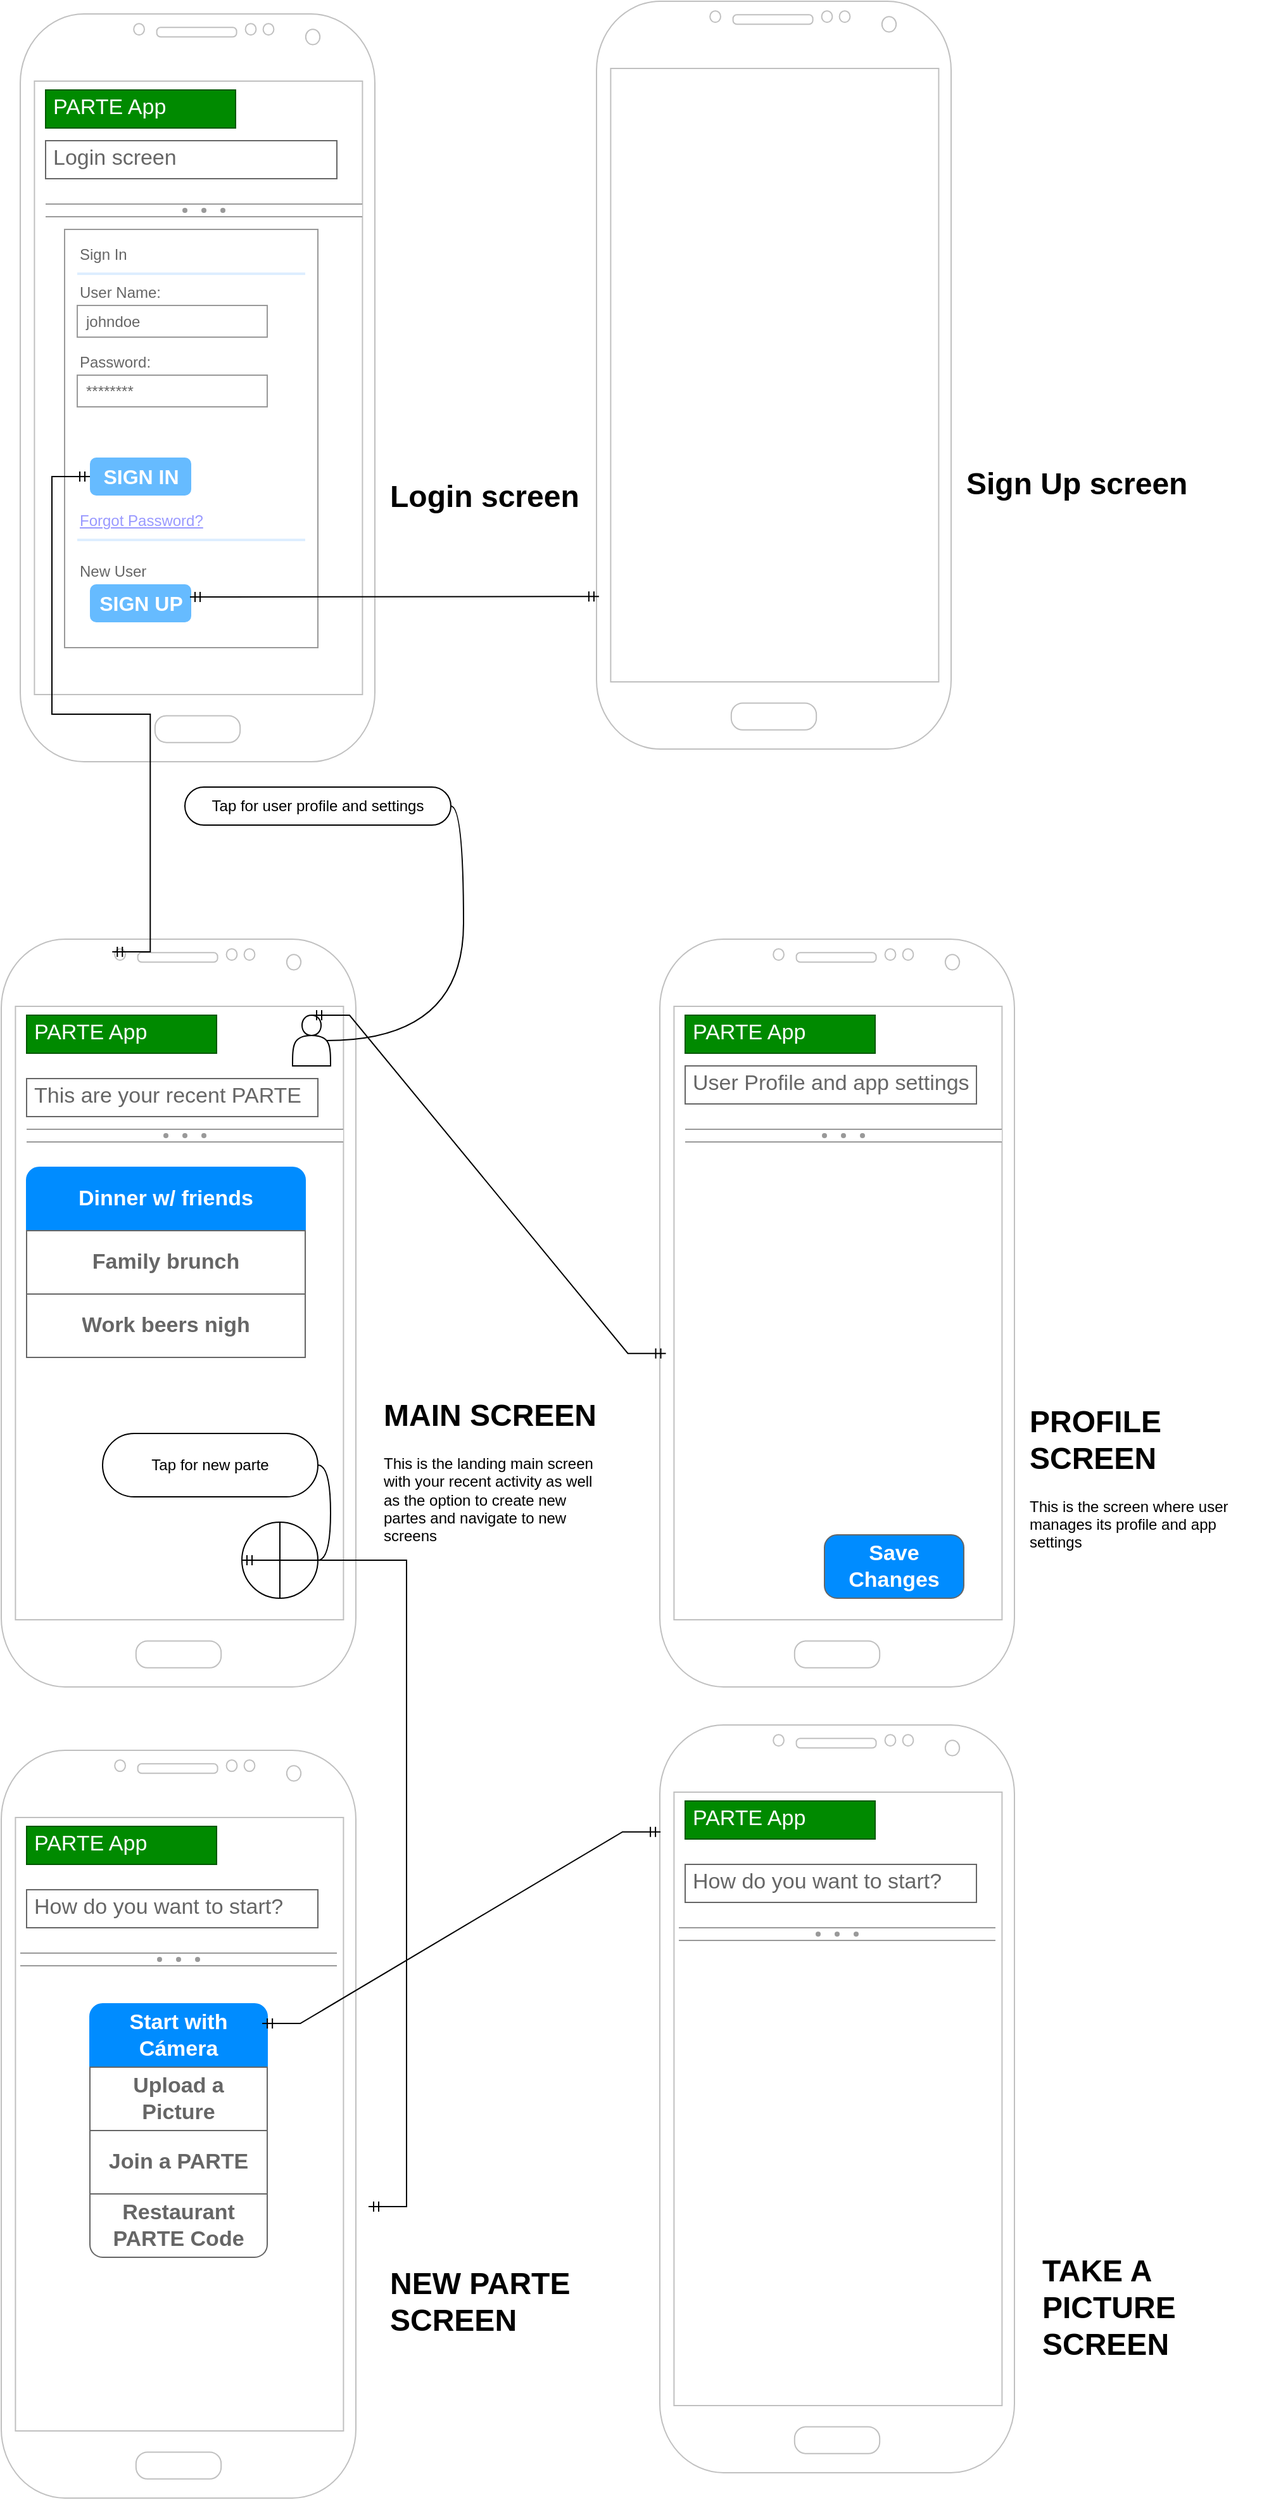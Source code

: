 <mxfile version="28.0.4">
  <diagram name="Page-1" id="IrJ-9nmpMdFdV6Iic_na">
    <mxGraphModel dx="1051" dy="2683" grid="1" gridSize="10" guides="1" tooltips="1" connect="1" arrows="1" fold="1" page="1" pageScale="1" pageWidth="850" pageHeight="1100" math="0" shadow="0">
      <root>
        <mxCell id="0" />
        <mxCell id="1" parent="0" />
        <mxCell id="aIAFqa_WBiRgfP2Qrlc6-7" value="" style="verticalLabelPosition=bottom;verticalAlign=top;html=1;shadow=0;dashed=0;strokeWidth=1;shape=mxgraph.android.phone2;strokeColor=#c0c0c0;" parent="1" vertex="1">
          <mxGeometry x="80" y="-360" width="280" height="590" as="geometry" />
        </mxCell>
        <mxCell id="aIAFqa_WBiRgfP2Qrlc6-8" value="PARTE App" style="strokeWidth=1;shadow=0;dashed=0;align=center;html=1;shape=mxgraph.mockup.text.textBox;fontColor=#ffffff;align=left;fontSize=17;spacingLeft=4;spacingTop=-3;whiteSpace=wrap;strokeColor=#005700;mainText=;fillColor=#008a00;" parent="1" vertex="1">
          <mxGeometry x="100" y="-300" width="150" height="30" as="geometry" />
        </mxCell>
        <mxCell id="aIAFqa_WBiRgfP2Qrlc6-9" value="This are your recent PARTE" style="strokeWidth=1;shadow=0;dashed=0;align=center;html=1;shape=mxgraph.mockup.text.textBox;fontColor=#666666;align=left;fontSize=17;spacingLeft=4;spacingTop=-3;whiteSpace=wrap;strokeColor=#666666;mainText=" parent="1" vertex="1">
          <mxGeometry x="100" y="-250" width="230" height="30" as="geometry" />
        </mxCell>
        <mxCell id="aIAFqa_WBiRgfP2Qrlc6-10" value="" style="swimlane;shape=mxgraph.bootstrap.anchor;strokeColor=#666666;fillColor=#ffffff;fontColor=#666666;fontStyle=0;childLayout=stackLayout;horizontal=1;startSize=0;horizontalStack=0;resizeParent=1;resizeParentMax=0;resizeLast=0;collapsible=0;marginBottom=0;whiteSpace=wrap;html=1;" parent="1" vertex="1">
          <mxGeometry x="100" y="-180" width="220" height="150" as="geometry" />
        </mxCell>
        <mxCell id="aIAFqa_WBiRgfP2Qrlc6-11" value="Dinner w/ friends" style="text;strokeColor=#008CFF;align=center;verticalAlign=middle;spacingLeft=10;spacingRight=10;overflow=hidden;points=[[0,0.5],[1,0.5]];portConstraint=eastwest;rotatable=0;whiteSpace=wrap;html=1;shape=mxgraph.mockup.topButton;rSize=10;fillColor=#008CFF;fontColor=#ffffff;fontSize=17;fontStyle=1;" parent="aIAFqa_WBiRgfP2Qrlc6-10" vertex="1">
          <mxGeometry width="220" height="50" as="geometry" />
        </mxCell>
        <mxCell id="aIAFqa_WBiRgfP2Qrlc6-12" value="Family brunch" style="text;strokeColor=inherit;align=center;verticalAlign=middle;spacingLeft=10;spacingRight=10;overflow=hidden;points=[[0,0.5],[1,0.5]];portConstraint=eastwest;rotatable=0;whiteSpace=wrap;html=1;rSize=5;fillColor=inherit;fontColor=inherit;fontSize=17;fontStyle=1;" parent="aIAFqa_WBiRgfP2Qrlc6-10" vertex="1">
          <mxGeometry y="50" width="220" height="50" as="geometry" />
        </mxCell>
        <mxCell id="aIAFqa_WBiRgfP2Qrlc6-13" value="Work beers nigh" style="text;strokeColor=inherit;align=center;verticalAlign=middle;spacingLeft=10;spacingRight=10;overflow=hidden;points=[[0,0.5],[1,0.5]];portConstraint=eastwest;rotatable=0;whiteSpace=wrap;html=1;rSize=5;fillColor=inherit;fontColor=inherit;fontSize=17;fontStyle=1;" parent="aIAFqa_WBiRgfP2Qrlc6-10" vertex="1">
          <mxGeometry y="100" width="220" height="50" as="geometry" />
        </mxCell>
        <mxCell id="aIAFqa_WBiRgfP2Qrlc6-15" value="" style="shape=orEllipse;perimeter=ellipsePerimeter;whiteSpace=wrap;html=1;backgroundOutline=1;" parent="1" vertex="1">
          <mxGeometry x="270" y="100" width="60" height="60" as="geometry" />
        </mxCell>
        <mxCell id="aIAFqa_WBiRgfP2Qrlc6-16" value="Tap for new parte" style="whiteSpace=wrap;html=1;rounded=1;arcSize=50;align=center;verticalAlign=middle;strokeWidth=1;autosize=1;spacing=4;treeFolding=1;treeMoving=1;newEdgeStyle={&quot;edgeStyle&quot;:&quot;entityRelationEdgeStyle&quot;,&quot;startArrow&quot;:&quot;none&quot;,&quot;endArrow&quot;:&quot;none&quot;,&quot;segment&quot;:10,&quot;curved&quot;:1,&quot;sourcePerimeterSpacing&quot;:0,&quot;targetPerimeterSpacing&quot;:0};" parent="1" vertex="1">
          <mxGeometry x="160" y="30" width="170" height="50" as="geometry" />
        </mxCell>
        <mxCell id="aIAFqa_WBiRgfP2Qrlc6-17" value="" style="edgeStyle=entityRelationEdgeStyle;startArrow=none;endArrow=none;segment=10;curved=1;sourcePerimeterSpacing=0;targetPerimeterSpacing=0;rounded=0;exitX=1;exitY=0.5;exitDx=0;exitDy=0;" parent="1" source="aIAFqa_WBiRgfP2Qrlc6-15" target="aIAFqa_WBiRgfP2Qrlc6-16" edge="1">
          <mxGeometry relative="1" as="geometry">
            <mxPoint x="320" y="112" as="sourcePoint" />
          </mxGeometry>
        </mxCell>
        <mxCell id="oNFBNsQv0pPokmbKPRwb-1" value="" style="verticalLabelPosition=bottom;verticalAlign=top;html=1;shadow=0;dashed=0;strokeWidth=1;shape=mxgraph.android.phone2;strokeColor=#c0c0c0;" vertex="1" parent="1">
          <mxGeometry x="80" y="280" width="280" height="590" as="geometry" />
        </mxCell>
        <mxCell id="oNFBNsQv0pPokmbKPRwb-2" value="PARTE App" style="strokeWidth=1;shadow=0;dashed=0;align=center;html=1;shape=mxgraph.mockup.text.textBox;fontColor=#ffffff;align=left;fontSize=17;spacingLeft=4;spacingTop=-3;whiteSpace=wrap;strokeColor=#005700;mainText=;fillColor=#008a00;" vertex="1" parent="1">
          <mxGeometry x="100" y="340" width="150" height="30" as="geometry" />
        </mxCell>
        <mxCell id="oNFBNsQv0pPokmbKPRwb-3" value="How do you want to start?" style="strokeWidth=1;shadow=0;dashed=0;align=center;html=1;shape=mxgraph.mockup.text.textBox;fontColor=#666666;align=left;fontSize=17;spacingLeft=4;spacingTop=-3;whiteSpace=wrap;strokeColor=#666666;mainText=" vertex="1" parent="1">
          <mxGeometry x="100" y="390" width="230" height="30" as="geometry" />
        </mxCell>
        <mxCell id="oNFBNsQv0pPokmbKPRwb-11" value="&lt;h1 style=&quot;margin-top: 0px;&quot;&gt;MAIN SCREEN&lt;/h1&gt;&lt;p&gt;This is the landing main screen with your recent activity as well as the option to create new partes and navigate to new screens&lt;/p&gt;" style="text;html=1;whiteSpace=wrap;overflow=hidden;rounded=0;" vertex="1" parent="1">
          <mxGeometry x="380" y="-5" width="180" height="120" as="geometry" />
        </mxCell>
        <mxCell id="oNFBNsQv0pPokmbKPRwb-12" value="" style="verticalLabelPosition=bottom;verticalAlign=top;html=1;shadow=0;dashed=0;strokeWidth=1;shape=mxgraph.android.phone2;strokeColor=#c0c0c0;" vertex="1" parent="1">
          <mxGeometry x="600" y="-360" width="280" height="590" as="geometry" />
        </mxCell>
        <mxCell id="oNFBNsQv0pPokmbKPRwb-13" value="PARTE App" style="strokeWidth=1;shadow=0;dashed=0;align=center;html=1;shape=mxgraph.mockup.text.textBox;fontColor=#ffffff;align=left;fontSize=17;spacingLeft=4;spacingTop=-3;whiteSpace=wrap;strokeColor=#005700;mainText=;fillColor=#008a00;" vertex="1" parent="1">
          <mxGeometry x="620" y="-300" width="150" height="30" as="geometry" />
        </mxCell>
        <mxCell id="oNFBNsQv0pPokmbKPRwb-22" value="" style="shape=actor;whiteSpace=wrap;html=1;" vertex="1" parent="1">
          <mxGeometry x="310" y="-300" width="30" height="40" as="geometry" />
        </mxCell>
        <mxCell id="oNFBNsQv0pPokmbKPRwb-23" value="Tap for user profile and settings" style="whiteSpace=wrap;html=1;rounded=1;arcSize=50;align=center;verticalAlign=middle;strokeWidth=1;autosize=1;spacing=4;treeFolding=1;treeMoving=1;newEdgeStyle={&quot;edgeStyle&quot;:&quot;entityRelationEdgeStyle&quot;,&quot;startArrow&quot;:&quot;none&quot;,&quot;endArrow&quot;:&quot;none&quot;,&quot;segment&quot;:10,&quot;curved&quot;:1,&quot;sourcePerimeterSpacing&quot;:0,&quot;targetPerimeterSpacing&quot;:0};" vertex="1" parent="1">
          <mxGeometry x="225" y="-480" width="210" height="30" as="geometry" />
        </mxCell>
        <mxCell id="oNFBNsQv0pPokmbKPRwb-24" value="" style="edgeStyle=entityRelationEdgeStyle;startArrow=none;endArrow=none;segment=10;curved=1;sourcePerimeterSpacing=0;targetPerimeterSpacing=0;rounded=0;exitX=0.9;exitY=0.5;exitDx=0;exitDy=0;exitPerimeter=0;" edge="1" parent="1" target="oNFBNsQv0pPokmbKPRwb-23" source="oNFBNsQv0pPokmbKPRwb-22">
          <mxGeometry relative="1" as="geometry">
            <mxPoint x="415" y="-390" as="sourcePoint" />
            <Array as="points">
              <mxPoint x="330" y="-280" />
            </Array>
          </mxGeometry>
        </mxCell>
        <mxCell id="oNFBNsQv0pPokmbKPRwb-25" value="User Profile and app settings" style="strokeWidth=1;shadow=0;dashed=0;align=center;html=1;shape=mxgraph.mockup.text.textBox;fontColor=#666666;align=left;fontSize=17;spacingLeft=4;spacingTop=-3;whiteSpace=wrap;strokeColor=#666666;mainText=" vertex="1" parent="1">
          <mxGeometry x="620" y="-260" width="230" height="30" as="geometry" />
        </mxCell>
        <mxCell id="oNFBNsQv0pPokmbKPRwb-28" value="" style="edgeStyle=entityRelationEdgeStyle;fontSize=12;html=1;endArrow=ERmandOne;startArrow=ERmandOne;rounded=0;exitX=0.5;exitY=0;exitDx=0;exitDy=0;entryX=0.017;entryY=0.554;entryDx=0;entryDy=0;entryPerimeter=0;" edge="1" parent="1" source="oNFBNsQv0pPokmbKPRwb-22" target="oNFBNsQv0pPokmbKPRwb-12">
          <mxGeometry width="100" height="100" relative="1" as="geometry">
            <mxPoint x="370" y="-70" as="sourcePoint" />
            <mxPoint x="470" y="-170" as="targetPoint" />
            <Array as="points">
              <mxPoint x="440" y="-40" />
              <mxPoint x="410" y="-60" />
            </Array>
          </mxGeometry>
        </mxCell>
        <mxCell id="oNFBNsQv0pPokmbKPRwb-29" value="&lt;h1 style=&quot;margin-top: 0px;&quot;&gt;PROFILE SCREEN&lt;/h1&gt;&lt;p&gt;This is the screen where user manages its profile and app settings&lt;/p&gt;" style="text;html=1;whiteSpace=wrap;overflow=hidden;rounded=0;" vertex="1" parent="1">
          <mxGeometry x="890" width="180" height="120" as="geometry" />
        </mxCell>
        <mxCell id="oNFBNsQv0pPokmbKPRwb-31" value="" style="edgeStyle=entityRelationEdgeStyle;fontSize=12;html=1;endArrow=ERmandOne;startArrow=ERmandOne;rounded=0;entryX=0;entryY=0.5;entryDx=0;entryDy=0;" edge="1" parent="1" target="aIAFqa_WBiRgfP2Qrlc6-15">
          <mxGeometry width="100" height="100" relative="1" as="geometry">
            <mxPoint x="370" y="640" as="sourcePoint" />
            <mxPoint x="600" y="400" as="targetPoint" />
          </mxGeometry>
        </mxCell>
        <mxCell id="oNFBNsQv0pPokmbKPRwb-32" value="" style="verticalLabelPosition=bottom;shadow=0;dashed=0;align=center;html=1;verticalAlign=top;strokeWidth=1;shape=mxgraph.mockup.forms.splitter;strokeColor=#999999;" vertex="1" parent="1">
          <mxGeometry x="100" y="-210" width="250" height="10" as="geometry" />
        </mxCell>
        <mxCell id="oNFBNsQv0pPokmbKPRwb-33" value="" style="verticalLabelPosition=bottom;shadow=0;dashed=0;align=center;html=1;verticalAlign=top;strokeWidth=1;shape=mxgraph.mockup.forms.splitter;strokeColor=#999999;" vertex="1" parent="1">
          <mxGeometry x="620" y="-210" width="250" height="10" as="geometry" />
        </mxCell>
        <mxCell id="oNFBNsQv0pPokmbKPRwb-34" value="" style="verticalLabelPosition=bottom;shadow=0;dashed=0;align=center;html=1;verticalAlign=top;strokeWidth=1;shape=mxgraph.mockup.forms.splitter;strokeColor=#999999;" vertex="1" parent="1">
          <mxGeometry x="95" y="440" width="250" height="10" as="geometry" />
        </mxCell>
        <mxCell id="oNFBNsQv0pPokmbKPRwb-35" value="Save Changes" style="strokeWidth=1;shadow=0;dashed=0;align=center;html=1;shape=mxgraph.mockup.buttons.button;strokeColor=#666666;fontColor=#ffffff;mainText=;buttonStyle=round;fontSize=17;fontStyle=1;fillColor=#008cff;whiteSpace=wrap;" vertex="1" parent="1">
          <mxGeometry x="730" y="110" width="110" height="50" as="geometry" />
        </mxCell>
        <mxCell id="oNFBNsQv0pPokmbKPRwb-37" value="" style="verticalLabelPosition=bottom;verticalAlign=top;html=1;shadow=0;dashed=0;strokeWidth=1;shape=mxgraph.android.phone2;strokeColor=#c0c0c0;" vertex="1" parent="1">
          <mxGeometry x="95" y="-1090" width="280" height="590" as="geometry" />
        </mxCell>
        <mxCell id="oNFBNsQv0pPokmbKPRwb-38" value="PARTE App" style="strokeWidth=1;shadow=0;dashed=0;align=center;html=1;shape=mxgraph.mockup.text.textBox;fontColor=#ffffff;align=left;fontSize=17;spacingLeft=4;spacingTop=-3;whiteSpace=wrap;strokeColor=#005700;mainText=;fillColor=#008a00;" vertex="1" parent="1">
          <mxGeometry x="115" y="-1030" width="150" height="30" as="geometry" />
        </mxCell>
        <mxCell id="oNFBNsQv0pPokmbKPRwb-39" value="Login screen" style="strokeWidth=1;shadow=0;dashed=0;align=center;html=1;shape=mxgraph.mockup.text.textBox;fontColor=#666666;align=left;fontSize=17;spacingLeft=4;spacingTop=-3;whiteSpace=wrap;strokeColor=#666666;mainText=" vertex="1" parent="1">
          <mxGeometry x="115" y="-990" width="230" height="30" as="geometry" />
        </mxCell>
        <mxCell id="oNFBNsQv0pPokmbKPRwb-40" value="&lt;h1 style=&quot;margin-top: 0px;&quot;&gt;Login screen&lt;/h1&gt;&lt;p&gt;&lt;br&gt;&lt;/p&gt;" style="text;html=1;whiteSpace=wrap;overflow=hidden;rounded=0;" vertex="1" parent="1">
          <mxGeometry x="385" y="-730" width="180" height="120" as="geometry" />
        </mxCell>
        <mxCell id="oNFBNsQv0pPokmbKPRwb-41" value="" style="verticalLabelPosition=bottom;shadow=0;dashed=0;align=center;html=1;verticalAlign=top;strokeWidth=1;shape=mxgraph.mockup.forms.splitter;strokeColor=#999999;" vertex="1" parent="1">
          <mxGeometry x="115" y="-940" width="250" height="10" as="geometry" />
        </mxCell>
        <mxCell id="oNFBNsQv0pPokmbKPRwb-44" value="" style="strokeWidth=1;shadow=0;dashed=0;align=center;html=1;shape=mxgraph.mockup.forms.rrect;rSize=0;strokeColor=#999999;fillColor=#ffffff;" vertex="1" parent="1">
          <mxGeometry x="130" y="-920" width="200" height="330" as="geometry" />
        </mxCell>
        <mxCell id="oNFBNsQv0pPokmbKPRwb-45" value="Sign In" style="strokeWidth=1;shadow=0;dashed=0;align=center;html=1;shape=mxgraph.mockup.forms.anchor;fontSize=12;fontColor=#666666;align=left;resizeWidth=1;spacingLeft=0;" vertex="1" parent="oNFBNsQv0pPokmbKPRwb-44">
          <mxGeometry width="100" height="20" relative="1" as="geometry">
            <mxPoint x="10" y="10" as="offset" />
          </mxGeometry>
        </mxCell>
        <mxCell id="oNFBNsQv0pPokmbKPRwb-46" value="" style="shape=line;strokeColor=#ddeeff;strokeWidth=2;html=1;resizeWidth=1;" vertex="1" parent="oNFBNsQv0pPokmbKPRwb-44">
          <mxGeometry width="180" height="10" relative="1" as="geometry">
            <mxPoint x="10" y="30" as="offset" />
          </mxGeometry>
        </mxCell>
        <mxCell id="oNFBNsQv0pPokmbKPRwb-47" value="User Name:" style="strokeWidth=1;shadow=0;dashed=0;align=center;html=1;shape=mxgraph.mockup.forms.anchor;fontSize=12;fontColor=#666666;align=left;resizeWidth=1;spacingLeft=0;" vertex="1" parent="oNFBNsQv0pPokmbKPRwb-44">
          <mxGeometry width="100" height="20" relative="1" as="geometry">
            <mxPoint x="10" y="40" as="offset" />
          </mxGeometry>
        </mxCell>
        <mxCell id="oNFBNsQv0pPokmbKPRwb-48" value="johndoe" style="strokeWidth=1;shadow=0;dashed=0;align=center;html=1;shape=mxgraph.mockup.forms.rrect;rSize=0;strokeColor=#999999;fontColor=#666666;align=left;spacingLeft=5;resizeWidth=1;" vertex="1" parent="oNFBNsQv0pPokmbKPRwb-44">
          <mxGeometry width="150" height="25" relative="1" as="geometry">
            <mxPoint x="10" y="60" as="offset" />
          </mxGeometry>
        </mxCell>
        <mxCell id="oNFBNsQv0pPokmbKPRwb-49" value="Password:" style="strokeWidth=1;shadow=0;dashed=0;align=center;html=1;shape=mxgraph.mockup.forms.anchor;fontSize=12;fontColor=#666666;align=left;resizeWidth=1;spacingLeft=0;" vertex="1" parent="oNFBNsQv0pPokmbKPRwb-44">
          <mxGeometry width="100" height="20" relative="1" as="geometry">
            <mxPoint x="10" y="95" as="offset" />
          </mxGeometry>
        </mxCell>
        <mxCell id="oNFBNsQv0pPokmbKPRwb-50" value="********" style="strokeWidth=1;shadow=0;dashed=0;align=center;html=1;shape=mxgraph.mockup.forms.rrect;rSize=0;strokeColor=#999999;fontColor=#666666;align=left;spacingLeft=5;resizeWidth=1;" vertex="1" parent="oNFBNsQv0pPokmbKPRwb-44">
          <mxGeometry width="150" height="25" relative="1" as="geometry">
            <mxPoint x="10" y="115" as="offset" />
          </mxGeometry>
        </mxCell>
        <mxCell id="oNFBNsQv0pPokmbKPRwb-51" value="SIGN IN" style="strokeWidth=1;shadow=0;dashed=0;align=center;html=1;shape=mxgraph.mockup.forms.rrect;rSize=5;strokeColor=none;fontColor=#ffffff;fillColor=#66bbff;fontSize=16;fontStyle=1;" vertex="1" parent="oNFBNsQv0pPokmbKPRwb-44">
          <mxGeometry y="1" width="80" height="30" relative="1" as="geometry">
            <mxPoint x="20" y="-150" as="offset" />
          </mxGeometry>
        </mxCell>
        <mxCell id="oNFBNsQv0pPokmbKPRwb-52" value="Forgot Password?" style="strokeWidth=1;shadow=0;dashed=0;align=center;html=1;shape=mxgraph.mockup.forms.anchor;fontSize=12;fontColor=#9999ff;align=left;spacingLeft=0;fontStyle=4;resizeWidth=1;" vertex="1" parent="oNFBNsQv0pPokmbKPRwb-44">
          <mxGeometry y="1" width="150" height="20" relative="1" as="geometry">
            <mxPoint x="10" y="-110" as="offset" />
          </mxGeometry>
        </mxCell>
        <mxCell id="oNFBNsQv0pPokmbKPRwb-53" value="" style="shape=line;strokeColor=#ddeeff;strokeWidth=2;html=1;resizeWidth=1;" vertex="1" parent="oNFBNsQv0pPokmbKPRwb-44">
          <mxGeometry y="1" width="180" height="10" relative="1" as="geometry">
            <mxPoint x="10" y="-90" as="offset" />
          </mxGeometry>
        </mxCell>
        <mxCell id="oNFBNsQv0pPokmbKPRwb-54" value="New User" style="strokeWidth=1;shadow=0;dashed=0;align=center;html=1;shape=mxgraph.mockup.forms.anchor;fontSize=12;fontColor=#666666;align=left;spacingLeft=0;resizeWidth=1;" vertex="1" parent="oNFBNsQv0pPokmbKPRwb-44">
          <mxGeometry y="1" width="150" height="20" relative="1" as="geometry">
            <mxPoint x="10" y="-70" as="offset" />
          </mxGeometry>
        </mxCell>
        <mxCell id="oNFBNsQv0pPokmbKPRwb-55" value="SIGN UP" style="strokeWidth=1;shadow=0;dashed=0;align=center;html=1;shape=mxgraph.mockup.forms.rrect;rSize=5;strokeColor=none;fontColor=#ffffff;fillColor=#66bbff;fontSize=16;fontStyle=1;" vertex="1" parent="oNFBNsQv0pPokmbKPRwb-44">
          <mxGeometry y="1" width="80" height="30" relative="1" as="geometry">
            <mxPoint x="20" y="-50" as="offset" />
          </mxGeometry>
        </mxCell>
        <mxCell id="oNFBNsQv0pPokmbKPRwb-56" value="" style="edgeStyle=entityRelationEdgeStyle;fontSize=12;html=1;endArrow=ERmandOne;startArrow=ERmandOne;rounded=0;entryX=0.313;entryY=0.017;entryDx=0;entryDy=0;entryPerimeter=0;" edge="1" parent="1" source="oNFBNsQv0pPokmbKPRwb-51" target="aIAFqa_WBiRgfP2Qrlc6-7">
          <mxGeometry width="100" height="100" relative="1" as="geometry">
            <mxPoint x="620" y="-510" as="sourcePoint" />
            <mxPoint x="900" y="-243" as="targetPoint" />
            <Array as="points">
              <mxPoint x="735" y="-250" />
              <mxPoint x="705" y="-270" />
            </Array>
          </mxGeometry>
        </mxCell>
        <mxCell id="oNFBNsQv0pPokmbKPRwb-57" value="" style="verticalLabelPosition=bottom;verticalAlign=top;html=1;shadow=0;dashed=0;strokeWidth=1;shape=mxgraph.android.phone2;strokeColor=#c0c0c0;" vertex="1" parent="1">
          <mxGeometry x="550" y="-1100" width="280" height="590" as="geometry" />
        </mxCell>
        <mxCell id="oNFBNsQv0pPokmbKPRwb-58" value="&lt;h1 style=&quot;margin-top: 0px;&quot;&gt;Sign Up screen&lt;/h1&gt;" style="text;html=1;whiteSpace=wrap;overflow=hidden;rounded=0;" vertex="1" parent="1">
          <mxGeometry x="840" y="-740" width="180" height="120" as="geometry" />
        </mxCell>
        <mxCell id="oNFBNsQv0pPokmbKPRwb-59" value="" style="edgeStyle=entityRelationEdgeStyle;fontSize=12;html=1;endArrow=ERmandOne;startArrow=ERmandOne;rounded=0;entryX=0.007;entryY=0.796;entryDx=0;entryDy=0;entryPerimeter=0;" edge="1" parent="1" target="oNFBNsQv0pPokmbKPRwb-57">
          <mxGeometry width="100" height="100" relative="1" as="geometry">
            <mxPoint x="229" y="-630" as="sourcePoint" />
            <mxPoint x="548" y="-5" as="targetPoint" />
            <Array as="points">
              <mxPoint x="1115" y="95" />
              <mxPoint x="1085" y="75" />
            </Array>
          </mxGeometry>
        </mxCell>
        <mxCell id="oNFBNsQv0pPokmbKPRwb-60" value="" style="swimlane;shape=mxgraph.bootstrap.anchor;strokeColor=#666666;fillColor=#ffffff;fontColor=#666666;fontStyle=0;childLayout=stackLayout;horizontal=1;startSize=0;horizontalStack=0;resizeParent=1;resizeParentMax=0;resizeLast=0;collapsible=0;marginBottom=0;whiteSpace=wrap;html=1;" vertex="1" parent="1">
          <mxGeometry x="150" y="480" width="140" height="200" as="geometry" />
        </mxCell>
        <mxCell id="oNFBNsQv0pPokmbKPRwb-61" value="Start with Cámera" style="text;strokeColor=#008CFF;align=center;verticalAlign=middle;spacingLeft=10;spacingRight=10;overflow=hidden;points=[[0,0.5],[1,0.5]];portConstraint=eastwest;rotatable=0;whiteSpace=wrap;html=1;shape=mxgraph.mockup.topButton;rSize=10;fillColor=#008CFF;fontColor=#ffffff;fontSize=17;fontStyle=1;" vertex="1" parent="oNFBNsQv0pPokmbKPRwb-60">
          <mxGeometry width="140" height="50" as="geometry" />
        </mxCell>
        <mxCell id="oNFBNsQv0pPokmbKPRwb-62" value="Upload a Picture" style="text;strokeColor=inherit;align=center;verticalAlign=middle;spacingLeft=10;spacingRight=10;overflow=hidden;points=[[0,0.5],[1,0.5]];portConstraint=eastwest;rotatable=0;whiteSpace=wrap;html=1;rSize=5;fillColor=inherit;fontColor=inherit;fontSize=17;fontStyle=1;" vertex="1" parent="oNFBNsQv0pPokmbKPRwb-60">
          <mxGeometry y="50" width="140" height="50" as="geometry" />
        </mxCell>
        <mxCell id="oNFBNsQv0pPokmbKPRwb-63" value="Join a PARTE" style="text;strokeColor=inherit;align=center;verticalAlign=middle;spacingLeft=10;spacingRight=10;overflow=hidden;points=[[0,0.5],[1,0.5]];portConstraint=eastwest;rotatable=0;whiteSpace=wrap;html=1;rSize=5;fillColor=inherit;fontColor=inherit;fontSize=17;fontStyle=1;" vertex="1" parent="oNFBNsQv0pPokmbKPRwb-60">
          <mxGeometry y="100" width="140" height="50" as="geometry" />
        </mxCell>
        <mxCell id="oNFBNsQv0pPokmbKPRwb-64" value="Restaurant PARTE Code" style="text;strokeColor=inherit;align=center;verticalAlign=middle;spacingLeft=10;spacingRight=10;overflow=hidden;points=[[0,0.5],[1,0.5]];portConstraint=eastwest;rotatable=0;whiteSpace=wrap;html=1;shape=mxgraph.mockup.bottomButton;rSize=10;fillColor=inherit;fontColor=inherit;fontSize=17;fontStyle=1;" vertex="1" parent="oNFBNsQv0pPokmbKPRwb-60">
          <mxGeometry y="150" width="140" height="50" as="geometry" />
        </mxCell>
        <mxCell id="oNFBNsQv0pPokmbKPRwb-65" value="" style="verticalLabelPosition=bottom;verticalAlign=top;html=1;shadow=0;dashed=0;strokeWidth=1;shape=mxgraph.android.phone2;strokeColor=#c0c0c0;" vertex="1" parent="1">
          <mxGeometry x="600" y="260" width="280" height="590" as="geometry" />
        </mxCell>
        <mxCell id="oNFBNsQv0pPokmbKPRwb-66" value="PARTE App" style="strokeWidth=1;shadow=0;dashed=0;align=center;html=1;shape=mxgraph.mockup.text.textBox;fontColor=#ffffff;align=left;fontSize=17;spacingLeft=4;spacingTop=-3;whiteSpace=wrap;strokeColor=#005700;mainText=;fillColor=#008a00;" vertex="1" parent="1">
          <mxGeometry x="620" y="320" width="150" height="30" as="geometry" />
        </mxCell>
        <mxCell id="oNFBNsQv0pPokmbKPRwb-67" value="How do you want to start?" style="strokeWidth=1;shadow=0;dashed=0;align=center;html=1;shape=mxgraph.mockup.text.textBox;fontColor=#666666;align=left;fontSize=17;spacingLeft=4;spacingTop=-3;whiteSpace=wrap;strokeColor=#666666;mainText=" vertex="1" parent="1">
          <mxGeometry x="620" y="370" width="230" height="30" as="geometry" />
        </mxCell>
        <mxCell id="oNFBNsQv0pPokmbKPRwb-68" value="" style="verticalLabelPosition=bottom;shadow=0;dashed=0;align=center;html=1;verticalAlign=top;strokeWidth=1;shape=mxgraph.mockup.forms.splitter;strokeColor=#999999;" vertex="1" parent="1">
          <mxGeometry x="615" y="420" width="250" height="10" as="geometry" />
        </mxCell>
        <mxCell id="oNFBNsQv0pPokmbKPRwb-74" value="" style="edgeStyle=entityRelationEdgeStyle;fontSize=12;html=1;endArrow=ERmandOne;startArrow=ERmandOne;rounded=0;entryX=0.972;entryY=0.311;entryDx=0;entryDy=0;entryPerimeter=0;exitX=0.002;exitY=0.143;exitDx=0;exitDy=0;exitPerimeter=0;" edge="1" parent="1" source="oNFBNsQv0pPokmbKPRwb-65" target="oNFBNsQv0pPokmbKPRwb-61">
          <mxGeometry width="100" height="100" relative="1" as="geometry">
            <mxPoint x="520" y="1270" as="sourcePoint" />
            <mxPoint x="420" y="760" as="targetPoint" />
          </mxGeometry>
        </mxCell>
        <mxCell id="oNFBNsQv0pPokmbKPRwb-75" value="&lt;h1 style=&quot;margin-top: 0px;&quot;&gt;NEW PARTE&amp;nbsp; SCREEN&lt;/h1&gt;&lt;p&gt;&lt;br&gt;&lt;/p&gt;" style="text;html=1;whiteSpace=wrap;overflow=hidden;rounded=0;" vertex="1" parent="1">
          <mxGeometry x="385" y="680" width="180" height="120" as="geometry" />
        </mxCell>
        <mxCell id="oNFBNsQv0pPokmbKPRwb-76" value="&lt;h1 style=&quot;margin-top: 0px;&quot;&gt;TAKE A PICTURE SCREEN&lt;/h1&gt;" style="text;html=1;whiteSpace=wrap;overflow=hidden;rounded=0;" vertex="1" parent="1">
          <mxGeometry x="900" y="670" width="180" height="120" as="geometry" />
        </mxCell>
      </root>
    </mxGraphModel>
  </diagram>
</mxfile>
